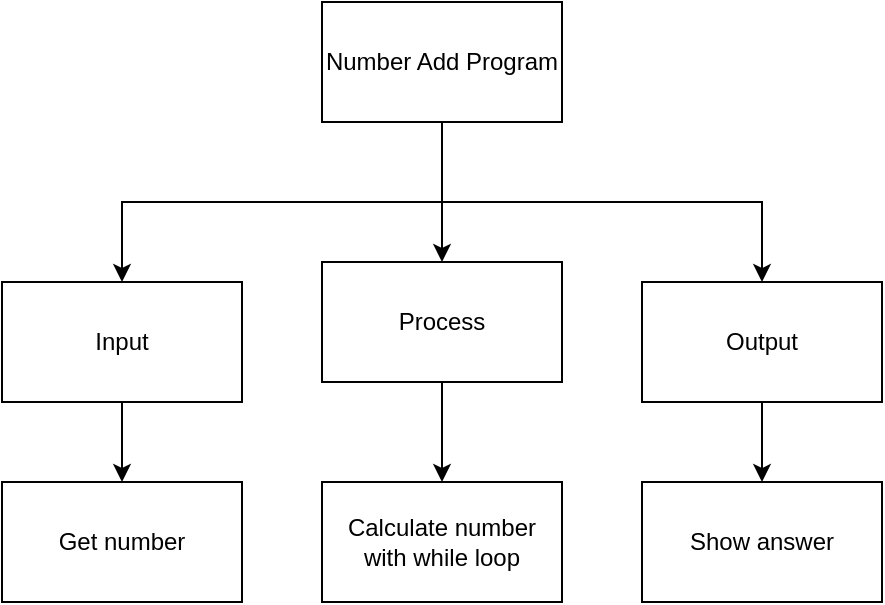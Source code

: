 <mxfile version="14.6.13" type="github">
  <diagram id="ho6ooNazMmdQEfobkT0D" name="Page-1">
    <mxGraphModel dx="582" dy="383" grid="1" gridSize="10" guides="1" tooltips="1" connect="1" arrows="1" fold="1" page="1" pageScale="1" pageWidth="850" pageHeight="1100" math="0" shadow="0">
      <root>
        <mxCell id="0" />
        <mxCell id="1" parent="0" />
        <mxCell id="8dIVi5PFZzH7HFPZujg4-8" style="edgeStyle=orthogonalEdgeStyle;rounded=0;orthogonalLoop=1;jettySize=auto;html=1;exitX=0.5;exitY=1;exitDx=0;exitDy=0;entryX=0.5;entryY=0;entryDx=0;entryDy=0;" parent="1" source="8dIVi5PFZzH7HFPZujg4-1" target="8dIVi5PFZzH7HFPZujg4-3" edge="1">
          <mxGeometry relative="1" as="geometry" />
        </mxCell>
        <mxCell id="8dIVi5PFZzH7HFPZujg4-15" style="edgeStyle=orthogonalEdgeStyle;rounded=0;orthogonalLoop=1;jettySize=auto;html=1;exitX=0.5;exitY=1;exitDx=0;exitDy=0;entryX=0.5;entryY=0;entryDx=0;entryDy=0;" parent="1" source="8dIVi5PFZzH7HFPZujg4-1" target="8dIVi5PFZzH7HFPZujg4-2" edge="1">
          <mxGeometry relative="1" as="geometry" />
        </mxCell>
        <mxCell id="8dIVi5PFZzH7HFPZujg4-17" style="edgeStyle=orthogonalEdgeStyle;rounded=0;orthogonalLoop=1;jettySize=auto;html=1;exitX=0.5;exitY=1;exitDx=0;exitDy=0;entryX=0.5;entryY=0;entryDx=0;entryDy=0;" parent="1" source="8dIVi5PFZzH7HFPZujg4-1" target="8dIVi5PFZzH7HFPZujg4-4" edge="1">
          <mxGeometry relative="1" as="geometry" />
        </mxCell>
        <mxCell id="8dIVi5PFZzH7HFPZujg4-1" value="Number Add Program" style="rounded=0;whiteSpace=wrap;html=1;" parent="1" vertex="1">
          <mxGeometry x="240" y="150" width="120" height="60" as="geometry" />
        </mxCell>
        <mxCell id="8dIVi5PFZzH7HFPZujg4-11" style="edgeStyle=orthogonalEdgeStyle;rounded=0;orthogonalLoop=1;jettySize=auto;html=1;exitX=0.5;exitY=1;exitDx=0;exitDy=0;entryX=0.5;entryY=0;entryDx=0;entryDy=0;" parent="1" source="8dIVi5PFZzH7HFPZujg4-2" target="8dIVi5PFZzH7HFPZujg4-5" edge="1">
          <mxGeometry relative="1" as="geometry" />
        </mxCell>
        <mxCell id="8dIVi5PFZzH7HFPZujg4-2" value="Input" style="rounded=0;whiteSpace=wrap;html=1;" parent="1" vertex="1">
          <mxGeometry x="80" y="290" width="120" height="60" as="geometry" />
        </mxCell>
        <mxCell id="8dIVi5PFZzH7HFPZujg4-9" style="edgeStyle=orthogonalEdgeStyle;rounded=0;orthogonalLoop=1;jettySize=auto;html=1;exitX=0.5;exitY=1;exitDx=0;exitDy=0;" parent="1" source="8dIVi5PFZzH7HFPZujg4-3" edge="1">
          <mxGeometry relative="1" as="geometry">
            <mxPoint x="300" y="330" as="targetPoint" />
          </mxGeometry>
        </mxCell>
        <mxCell id="8dIVi5PFZzH7HFPZujg4-10" style="edgeStyle=orthogonalEdgeStyle;rounded=0;orthogonalLoop=1;jettySize=auto;html=1;exitX=0.5;exitY=1;exitDx=0;exitDy=0;entryX=0.5;entryY=0;entryDx=0;entryDy=0;" parent="1" source="8dIVi5PFZzH7HFPZujg4-3" target="8dIVi5PFZzH7HFPZujg4-6" edge="1">
          <mxGeometry relative="1" as="geometry" />
        </mxCell>
        <mxCell id="8dIVi5PFZzH7HFPZujg4-3" value="Process" style="rounded=0;whiteSpace=wrap;html=1;" parent="1" vertex="1">
          <mxGeometry x="240" y="280" width="120" height="60" as="geometry" />
        </mxCell>
        <mxCell id="8dIVi5PFZzH7HFPZujg4-18" style="edgeStyle=orthogonalEdgeStyle;rounded=0;orthogonalLoop=1;jettySize=auto;html=1;exitX=0.5;exitY=1;exitDx=0;exitDy=0;" parent="1" source="8dIVi5PFZzH7HFPZujg4-4" target="8dIVi5PFZzH7HFPZujg4-7" edge="1">
          <mxGeometry relative="1" as="geometry" />
        </mxCell>
        <mxCell id="8dIVi5PFZzH7HFPZujg4-4" value="Output" style="rounded=0;whiteSpace=wrap;html=1;" parent="1" vertex="1">
          <mxGeometry x="400" y="290" width="120" height="60" as="geometry" />
        </mxCell>
        <mxCell id="8dIVi5PFZzH7HFPZujg4-5" value="Get number" style="rounded=0;whiteSpace=wrap;html=1;" parent="1" vertex="1">
          <mxGeometry x="80" y="390" width="120" height="60" as="geometry" />
        </mxCell>
        <mxCell id="8dIVi5PFZzH7HFPZujg4-6" value="Calculate number with while loop" style="rounded=0;whiteSpace=wrap;html=1;" parent="1" vertex="1">
          <mxGeometry x="240" y="390" width="120" height="60" as="geometry" />
        </mxCell>
        <mxCell id="8dIVi5PFZzH7HFPZujg4-7" value="Show answer" style="rounded=0;whiteSpace=wrap;html=1;" parent="1" vertex="1">
          <mxGeometry x="400" y="390" width="120" height="60" as="geometry" />
        </mxCell>
      </root>
    </mxGraphModel>
  </diagram>
</mxfile>

